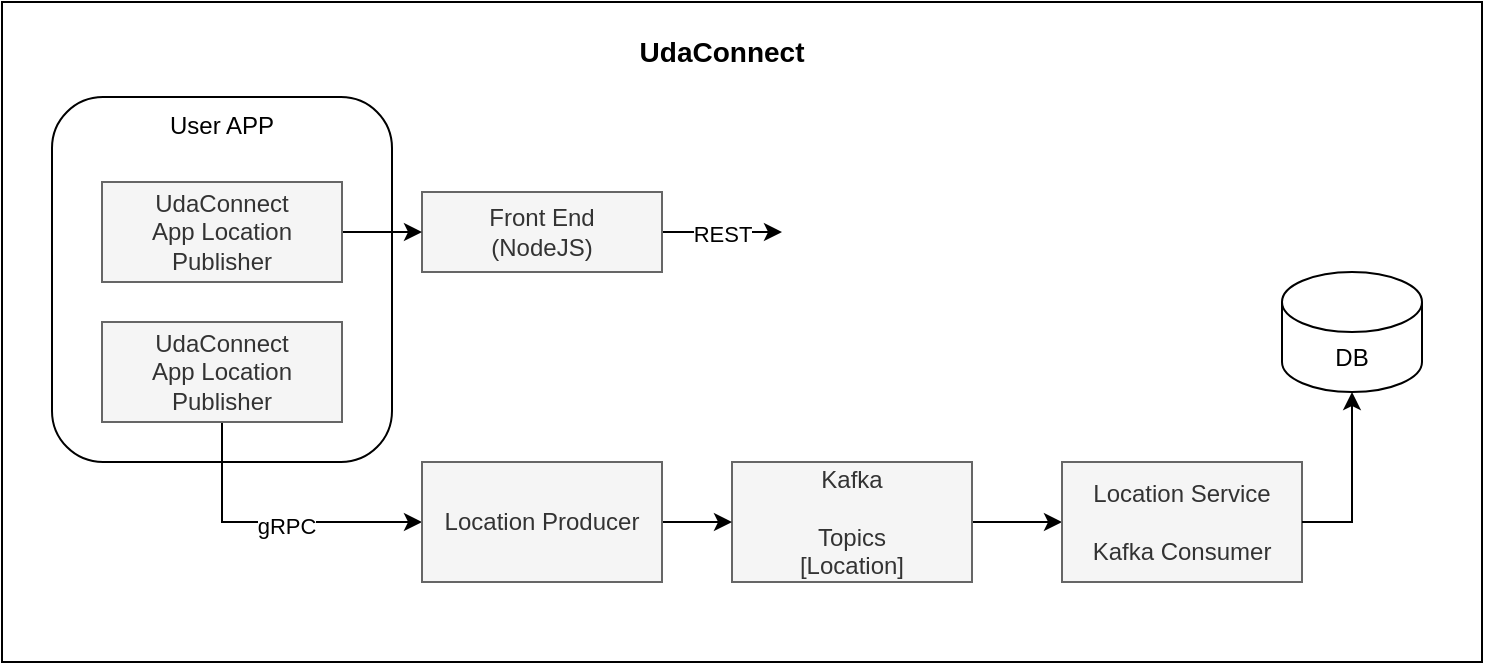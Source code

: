 <mxfile version="22.0.2" type="device" pages="2">
  <diagram id="xwU4HR_hHRo8wgDtijQ9" name="Architecture-Design">
    <mxGraphModel dx="938" dy="581" grid="1" gridSize="10" guides="1" tooltips="1" connect="1" arrows="1" fold="1" page="1" pageScale="1" pageWidth="850" pageHeight="1100" math="0" shadow="0">
      <root>
        <mxCell id="0" />
        <mxCell id="1" parent="0" />
        <mxCell id="YRl5KZix_X-PNUt0Blo5-2" value="" style="rounded=0;whiteSpace=wrap;html=1;glass=0;shadow=0;" parent="1" vertex="1">
          <mxGeometry x="60" y="120" width="740" height="330" as="geometry" />
        </mxCell>
        <mxCell id="YRl5KZix_X-PNUt0Blo5-9" value="REST" style="edgeStyle=orthogonalEdgeStyle;rounded=0;orthogonalLoop=1;jettySize=auto;html=1;exitX=1;exitY=0.5;exitDx=0;exitDy=0;entryX=0;entryY=0.5;entryDx=0;entryDy=0;" parent="1" source="YRl5KZix_X-PNUt0Blo5-4" edge="1">
          <mxGeometry relative="1" as="geometry">
            <mxPoint x="450" y="235" as="targetPoint" />
          </mxGeometry>
        </mxCell>
        <mxCell id="YRl5KZix_X-PNUt0Blo5-4" value="Front End&lt;br&gt;(NodeJS)" style="rounded=0;whiteSpace=wrap;html=1;fillColor=#f5f5f5;strokeColor=#666666;fontColor=#333333;" parent="1" vertex="1">
          <mxGeometry x="270" y="215" width="120" height="40" as="geometry" />
        </mxCell>
        <mxCell id="p5bQS3m7gxHliCcUHLNV-14" style="edgeStyle=orthogonalEdgeStyle;rounded=0;orthogonalLoop=1;jettySize=auto;html=1;entryX=0;entryY=0.5;entryDx=0;entryDy=0;" edge="1" parent="1" source="YRl5KZix_X-PNUt0Blo5-12" target="p5bQS3m7gxHliCcUHLNV-10">
          <mxGeometry relative="1" as="geometry" />
        </mxCell>
        <mxCell id="YRl5KZix_X-PNUt0Blo5-12" value="Kafka&lt;br&gt;&lt;br&gt;Topics &lt;br&gt;[Location]" style="whiteSpace=wrap;html=1;fillColor=#f5f5f5;strokeColor=#666666;fontColor=#333333;rounded=0;" parent="1" vertex="1">
          <mxGeometry x="425" y="350" width="120" height="60" as="geometry" />
        </mxCell>
        <mxCell id="p5bQS3m7gxHliCcUHLNV-3" value="User APP" style="rounded=1;whiteSpace=wrap;html=1;gradientColor=none;imageVerticalAlign=top;horizontal=1;verticalAlign=top;" vertex="1" parent="1">
          <mxGeometry x="85" y="167.5" width="170" height="182.5" as="geometry" />
        </mxCell>
        <mxCell id="YRl5KZix_X-PNUt0Blo5-28" value="UdaConnect" style="text;html=1;strokeColor=none;fillColor=none;align=center;verticalAlign=middle;whiteSpace=wrap;rounded=0;fontStyle=1;fontSize=14;" parent="1" vertex="1">
          <mxGeometry x="380" y="130" width="80" height="30" as="geometry" />
        </mxCell>
        <mxCell id="p5bQS3m7gxHliCcUHLNV-7" style="edgeStyle=orthogonalEdgeStyle;rounded=0;orthogonalLoop=1;jettySize=auto;html=1;exitX=0.5;exitY=1;exitDx=0;exitDy=0;entryX=0;entryY=0.5;entryDx=0;entryDy=0;" edge="1" parent="1" source="p5bQS3m7gxHliCcUHLNV-2" target="p5bQS3m7gxHliCcUHLNV-6">
          <mxGeometry relative="1" as="geometry" />
        </mxCell>
        <mxCell id="p5bQS3m7gxHliCcUHLNV-15" value="gRPC" style="edgeLabel;html=1;align=center;verticalAlign=middle;resizable=0;points=[];" vertex="1" connectable="0" parent="p5bQS3m7gxHliCcUHLNV-7">
          <mxGeometry x="0.084" y="-2" relative="1" as="geometry">
            <mxPoint as="offset" />
          </mxGeometry>
        </mxCell>
        <mxCell id="p5bQS3m7gxHliCcUHLNV-2" value="UdaConnect&lt;br&gt;App Location Publisher" style="rounded=0;whiteSpace=wrap;html=1;fillColor=#f5f5f5;strokeColor=#666666;fontColor=#333333;" vertex="1" parent="1">
          <mxGeometry x="110" y="280" width="120" height="50" as="geometry" />
        </mxCell>
        <mxCell id="p5bQS3m7gxHliCcUHLNV-5" style="edgeStyle=orthogonalEdgeStyle;rounded=0;orthogonalLoop=1;jettySize=auto;html=1;exitX=1;exitY=0.5;exitDx=0;exitDy=0;entryX=0;entryY=0.5;entryDx=0;entryDy=0;" edge="1" parent="1" source="p5bQS3m7gxHliCcUHLNV-4" target="YRl5KZix_X-PNUt0Blo5-4">
          <mxGeometry relative="1" as="geometry" />
        </mxCell>
        <mxCell id="p5bQS3m7gxHliCcUHLNV-4" value="UdaConnect&lt;br&gt;App Location Publisher" style="rounded=0;whiteSpace=wrap;html=1;fillColor=#f5f5f5;strokeColor=#666666;fontColor=#333333;" vertex="1" parent="1">
          <mxGeometry x="110" y="210" width="120" height="50" as="geometry" />
        </mxCell>
        <mxCell id="p5bQS3m7gxHliCcUHLNV-8" style="edgeStyle=orthogonalEdgeStyle;rounded=0;orthogonalLoop=1;jettySize=auto;html=1;entryX=0;entryY=0.5;entryDx=0;entryDy=0;" edge="1" parent="1" source="p5bQS3m7gxHliCcUHLNV-6" target="YRl5KZix_X-PNUt0Blo5-12">
          <mxGeometry relative="1" as="geometry" />
        </mxCell>
        <mxCell id="p5bQS3m7gxHliCcUHLNV-6" value="Location Producer" style="whiteSpace=wrap;html=1;fillColor=#f5f5f5;strokeColor=#666666;fontColor=#333333;rounded=0;" vertex="1" parent="1">
          <mxGeometry x="270" y="350" width="120" height="60" as="geometry" />
        </mxCell>
        <mxCell id="p5bQS3m7gxHliCcUHLNV-9" value="DB" style="shape=cylinder3;whiteSpace=wrap;html=1;boundedLbl=1;backgroundOutline=1;size=15;" vertex="1" parent="1">
          <mxGeometry x="700" y="255" width="70" height="60" as="geometry" />
        </mxCell>
        <mxCell id="p5bQS3m7gxHliCcUHLNV-10" value="Location Service&lt;br&gt;&lt;br&gt;Kafka Consumer" style="whiteSpace=wrap;html=1;fillColor=#f5f5f5;strokeColor=#666666;fontColor=#333333;rounded=0;" vertex="1" parent="1">
          <mxGeometry x="590" y="350" width="120" height="60" as="geometry" />
        </mxCell>
        <mxCell id="p5bQS3m7gxHliCcUHLNV-13" style="edgeStyle=orthogonalEdgeStyle;rounded=0;orthogonalLoop=1;jettySize=auto;html=1;exitX=1;exitY=0.5;exitDx=0;exitDy=0;entryX=0.5;entryY=1;entryDx=0;entryDy=0;entryPerimeter=0;" edge="1" parent="1" source="p5bQS3m7gxHliCcUHLNV-10" target="p5bQS3m7gxHliCcUHLNV-9">
          <mxGeometry relative="1" as="geometry" />
        </mxCell>
      </root>
    </mxGraphModel>
  </diagram>
  <diagram name="DependencyDiagram" id="zkCOottchpnAbL-2k-eb">
    <mxGraphModel dx="971" dy="660" grid="1" gridSize="10" guides="1" tooltips="1" connect="1" arrows="1" fold="1" page="1" pageScale="1" pageWidth="850" pageHeight="1100" math="0" shadow="0">
      <root>
        <mxCell id="0" />
        <mxCell id="1" parent="0" />
        <mxCell id="PUgC1foxEc2--b-FexyI-1" value="App" style="ellipse;whiteSpace=wrap;html=1;" parent="1" vertex="1">
          <mxGeometry x="80" y="340" width="120" height="80" as="geometry" />
        </mxCell>
        <mxCell id="PUgC1foxEc2--b-FexyI-4" style="rounded=0;orthogonalLoop=1;jettySize=auto;html=1;exitX=0;exitY=1;exitDx=0;exitDy=0;entryX=1;entryY=0;entryDx=0;entryDy=0;" parent="1" source="PUgC1foxEc2--b-FexyI-2" target="PUgC1foxEc2--b-FexyI-1" edge="1">
          <mxGeometry relative="1" as="geometry" />
        </mxCell>
        <mxCell id="PUgC1foxEc2--b-FexyI-2" value="Persons&lt;br&gt;Component" style="ellipse;whiteSpace=wrap;html=1;" parent="1" vertex="1">
          <mxGeometry x="241" y="190" width="120" height="80" as="geometry" />
        </mxCell>
        <mxCell id="PUgC1foxEc2--b-FexyI-13" style="edgeStyle=none;rounded=0;orthogonalLoop=1;jettySize=auto;html=1;exitX=0;exitY=0.5;exitDx=0;exitDy=0;" parent="1" source="PUgC1foxEc2--b-FexyI-10" target="PUgC1foxEc2--b-FexyI-2" edge="1">
          <mxGeometry relative="1" as="geometry" />
        </mxCell>
        <mxCell id="IKuMaroDXutZ3m4XPbmI-3" style="edgeStyle=none;rounded=0;orthogonalLoop=1;jettySize=auto;html=1;exitX=0;exitY=0;exitDx=0;exitDy=0;entryX=0.97;entryY=0.625;entryDx=0;entryDy=0;entryPerimeter=0;" parent="1" source="PUgC1foxEc2--b-FexyI-10" target="IKuMaroDXutZ3m4XPbmI-1" edge="1">
          <mxGeometry relative="1" as="geometry" />
        </mxCell>
        <mxCell id="PUgC1foxEc2--b-FexyI-10" value="Persons" style="ellipse;whiteSpace=wrap;html=1;" parent="1" vertex="1">
          <mxGeometry x="460" y="130" width="100" height="80" as="geometry" />
        </mxCell>
        <mxCell id="IKuMaroDXutZ3m4XPbmI-2" style="edgeStyle=none;rounded=0;orthogonalLoop=1;jettySize=auto;html=1;exitX=0.5;exitY=1;exitDx=0;exitDy=0;entryX=0.5;entryY=0;entryDx=0;entryDy=0;" parent="1" source="IKuMaroDXutZ3m4XPbmI-1" target="PUgC1foxEc2--b-FexyI-2" edge="1">
          <mxGeometry relative="1" as="geometry" />
        </mxCell>
        <mxCell id="IKuMaroDXutZ3m4XPbmI-1" value="Connection&lt;br&gt;Component" style="ellipse;whiteSpace=wrap;html=1;" parent="1" vertex="1">
          <mxGeometry x="290" y="50" width="100" height="80" as="geometry" />
        </mxCell>
        <mxCell id="IKuMaroDXutZ3m4XPbmI-5" style="edgeStyle=none;rounded=0;orthogonalLoop=1;jettySize=auto;html=1;entryX=1;entryY=0.5;entryDx=0;entryDy=0;" parent="1" source="IKuMaroDXutZ3m4XPbmI-4" target="PUgC1foxEc2--b-FexyI-10" edge="1">
          <mxGeometry relative="1" as="geometry" />
        </mxCell>
        <mxCell id="IKuMaroDXutZ3m4XPbmI-7" style="edgeStyle=none;rounded=0;orthogonalLoop=1;jettySize=auto;html=1;" parent="1" source="IKuMaroDXutZ3m4XPbmI-4" target="IKuMaroDXutZ3m4XPbmI-6" edge="1">
          <mxGeometry relative="1" as="geometry" />
        </mxCell>
        <mxCell id="IKuMaroDXutZ3m4XPbmI-4" value="Connection&lt;br&gt;Service" style="ellipse;whiteSpace=wrap;html=1;" parent="1" vertex="1">
          <mxGeometry x="630" y="130" width="100" height="80" as="geometry" />
        </mxCell>
        <mxCell id="IKuMaroDXutZ3m4XPbmI-6" value="Location&lt;br&gt;Service" style="ellipse;whiteSpace=wrap;html=1;" parent="1" vertex="1">
          <mxGeometry x="660" y="250" width="100" height="80" as="geometry" />
        </mxCell>
      </root>
    </mxGraphModel>
  </diagram>
</mxfile>
